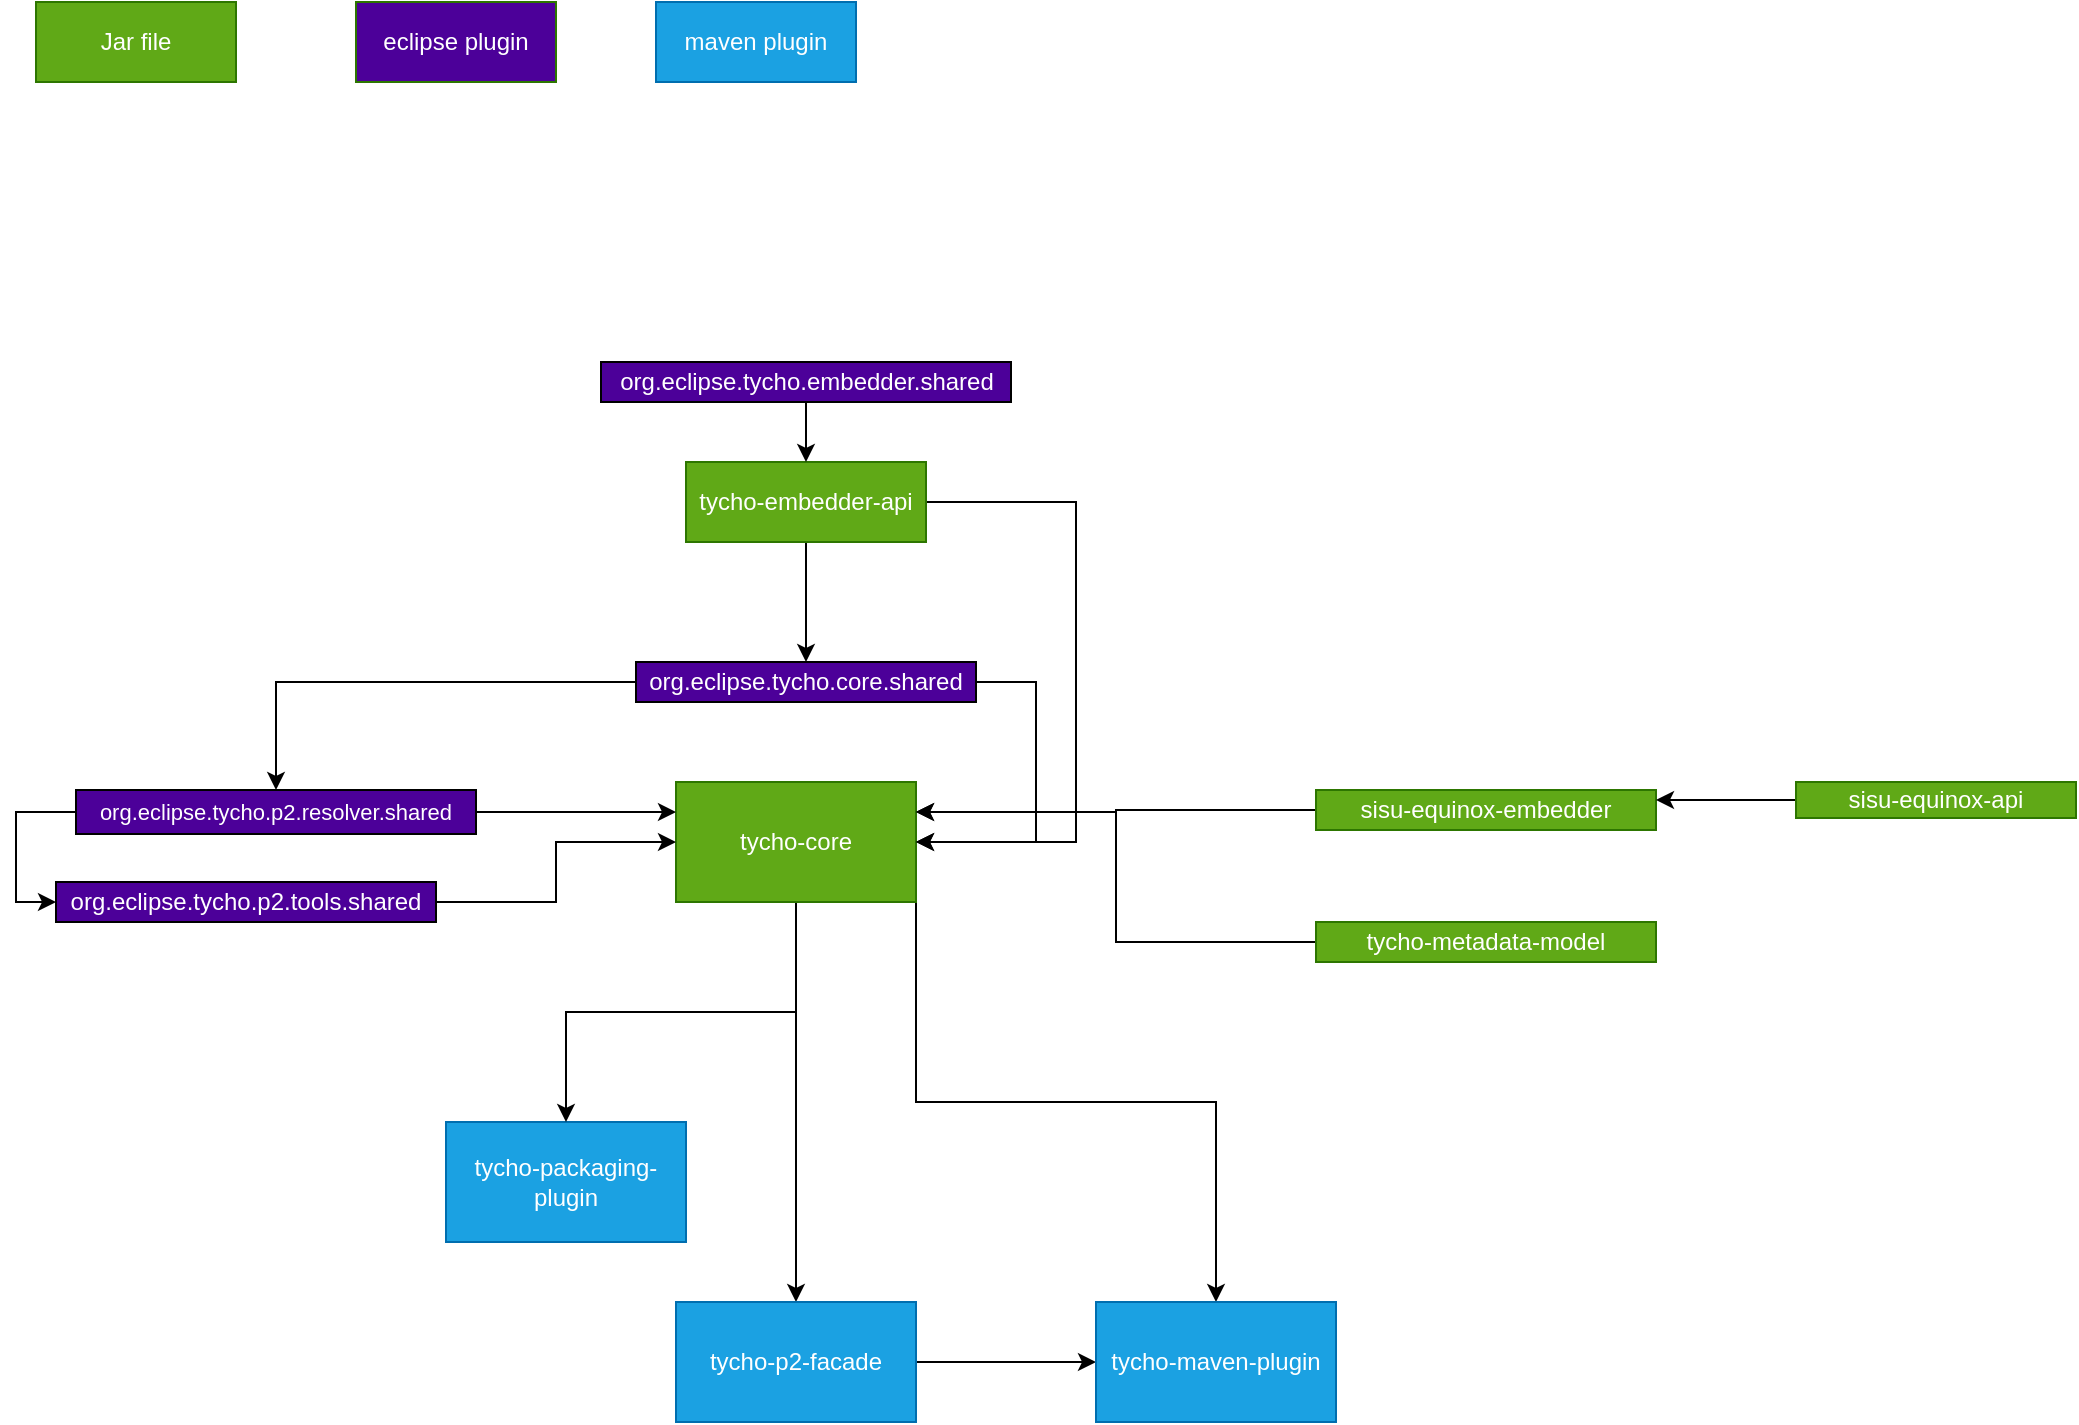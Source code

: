 <mxfile version="14.2.7" type="github" pages="2">
  <diagram id="FHFmZQXOXYVLDdbLkJBi" name="Page-1">
    <mxGraphModel dx="1929" dy="582" grid="1" gridSize="10" guides="1" tooltips="1" connect="1" arrows="1" fold="1" page="1" pageScale="1" pageWidth="827" pageHeight="1169" math="0" shadow="0">
      <root>
        <mxCell id="0" />
        <mxCell id="1" parent="0" />
        <mxCell id="WsQnj9h-rzJG_XH_zbQI-1" value="tycho-packaging-plugin" style="rounded=0;whiteSpace=wrap;html=1;fillColor=#1ba1e2;strokeColor=#006EAF;fontColor=#ffffff;" parent="1" vertex="1">
          <mxGeometry x="-365" y="570" width="120" height="60" as="geometry" />
        </mxCell>
        <mxCell id="XeX543HFN-AJkOh1X-WZ-2" style="edgeStyle=orthogonalEdgeStyle;rounded=0;orthogonalLoop=1;jettySize=auto;html=1;entryX=0.5;entryY=0;entryDx=0;entryDy=0;" parent="1" source="WsQnj9h-rzJG_XH_zbQI-2" target="WsQnj9h-rzJG_XH_zbQI-1" edge="1">
          <mxGeometry relative="1" as="geometry" />
        </mxCell>
        <mxCell id="XeX543HFN-AJkOh1X-WZ-3" style="edgeStyle=orthogonalEdgeStyle;rounded=0;orthogonalLoop=1;jettySize=auto;html=1;entryX=0.5;entryY=0;entryDx=0;entryDy=0;" parent="1" source="WsQnj9h-rzJG_XH_zbQI-2" target="XeX543HFN-AJkOh1X-WZ-1" edge="1">
          <mxGeometry relative="1" as="geometry" />
        </mxCell>
        <mxCell id="8ValJoX2CjmqTY149cfu-3" style="edgeStyle=orthogonalEdgeStyle;rounded=0;orthogonalLoop=1;jettySize=auto;html=1;exitX=1;exitY=1;exitDx=0;exitDy=0;entryX=0.5;entryY=0;entryDx=0;entryDy=0;" parent="1" source="WsQnj9h-rzJG_XH_zbQI-2" target="8ValJoX2CjmqTY149cfu-1" edge="1">
          <mxGeometry relative="1" as="geometry" />
        </mxCell>
        <mxCell id="WsQnj9h-rzJG_XH_zbQI-2" value="tycho-core" style="rounded=0;whiteSpace=wrap;html=1;fillColor=#60a917;strokeColor=#2D7600;fontColor=#ffffff;" parent="1" vertex="1">
          <mxGeometry x="-250" y="400" width="120" height="60" as="geometry" />
        </mxCell>
        <mxCell id="WsQnj9h-rzJG_XH_zbQI-17" style="edgeStyle=orthogonalEdgeStyle;rounded=0;orthogonalLoop=1;jettySize=auto;html=1;entryX=0;entryY=0.5;entryDx=0;entryDy=0;" parent="1" source="WsQnj9h-rzJG_XH_zbQI-4" target="WsQnj9h-rzJG_XH_zbQI-2" edge="1">
          <mxGeometry relative="1" as="geometry" />
        </mxCell>
        <mxCell id="WsQnj9h-rzJG_XH_zbQI-4" value="&lt;font color=&quot;#ffffff&quot;&gt;org.eclipse.tycho.p2.tools.shared&lt;/font&gt;" style="rounded=0;whiteSpace=wrap;html=1;fillColor=#4C0099;" parent="1" vertex="1">
          <mxGeometry x="-560" y="450" width="190" height="20" as="geometry" />
        </mxCell>
        <mxCell id="WsQnj9h-rzJG_XH_zbQI-22" style="edgeStyle=orthogonalEdgeStyle;rounded=0;orthogonalLoop=1;jettySize=auto;html=1;entryX=0;entryY=0.25;entryDx=0;entryDy=0;" parent="1" source="WsQnj9h-rzJG_XH_zbQI-6" target="WsQnj9h-rzJG_XH_zbQI-2" edge="1">
          <mxGeometry relative="1" as="geometry" />
        </mxCell>
        <mxCell id="WsQnj9h-rzJG_XH_zbQI-31" style="edgeStyle=orthogonalEdgeStyle;rounded=0;orthogonalLoop=1;jettySize=auto;html=1;entryX=0;entryY=0.5;entryDx=0;entryDy=0;exitX=0;exitY=0.5;exitDx=0;exitDy=0;" parent="1" source="WsQnj9h-rzJG_XH_zbQI-6" target="WsQnj9h-rzJG_XH_zbQI-4" edge="1">
          <mxGeometry relative="1" as="geometry" />
        </mxCell>
        <mxCell id="WsQnj9h-rzJG_XH_zbQI-6" value="&lt;font style=&quot;font-size: 11px&quot; color=&quot;#ffffff&quot;&gt;org.eclipse.tycho.p2.resolver.shared&lt;/font&gt;" style="rounded=0;whiteSpace=wrap;html=1;fillColor=#4C0099;" parent="1" vertex="1">
          <mxGeometry x="-550" y="404" width="200" height="22" as="geometry" />
        </mxCell>
        <mxCell id="WsQnj9h-rzJG_XH_zbQI-14" style="edgeStyle=orthogonalEdgeStyle;rounded=0;orthogonalLoop=1;jettySize=auto;html=1;entryX=1;entryY=0.25;entryDx=0;entryDy=0;" parent="1" source="WsQnj9h-rzJG_XH_zbQI-7" target="WsQnj9h-rzJG_XH_zbQI-2" edge="1">
          <mxGeometry relative="1" as="geometry" />
        </mxCell>
        <mxCell id="WsQnj9h-rzJG_XH_zbQI-7" value="sisu-equinox-embedder" style="rounded=0;whiteSpace=wrap;html=1;fillColor=#60a917;strokeColor=#2D7600;fontColor=#ffffff;" parent="1" vertex="1">
          <mxGeometry x="70" y="404" width="170" height="20" as="geometry" />
        </mxCell>
        <mxCell id="WsQnj9h-rzJG_XH_zbQI-23" style="edgeStyle=orthogonalEdgeStyle;rounded=0;orthogonalLoop=1;jettySize=auto;html=1;entryX=1;entryY=0.25;entryDx=0;entryDy=0;" parent="1" source="WsQnj9h-rzJG_XH_zbQI-8" target="WsQnj9h-rzJG_XH_zbQI-2" edge="1">
          <mxGeometry relative="1" as="geometry" />
        </mxCell>
        <mxCell id="WsQnj9h-rzJG_XH_zbQI-8" value="tycho-metadata-model" style="rounded=0;whiteSpace=wrap;html=1;fillColor=#60a917;strokeColor=#2D7600;fontColor=#ffffff;" parent="1" vertex="1">
          <mxGeometry x="70" y="470" width="170" height="20" as="geometry" />
        </mxCell>
        <mxCell id="WsQnj9h-rzJG_XH_zbQI-13" style="edgeStyle=orthogonalEdgeStyle;rounded=0;orthogonalLoop=1;jettySize=auto;html=1;entryX=1;entryY=0.5;entryDx=0;entryDy=0;" parent="1" source="WsQnj9h-rzJG_XH_zbQI-10" target="WsQnj9h-rzJG_XH_zbQI-2" edge="1">
          <mxGeometry relative="1" as="geometry">
            <Array as="points">
              <mxPoint x="-70" y="350" />
              <mxPoint x="-70" y="430" />
            </Array>
          </mxGeometry>
        </mxCell>
        <mxCell id="WsQnj9h-rzJG_XH_zbQI-34" style="edgeStyle=orthogonalEdgeStyle;rounded=0;orthogonalLoop=1;jettySize=auto;html=1;entryX=0.5;entryY=0;entryDx=0;entryDy=0;" parent="1" source="WsQnj9h-rzJG_XH_zbQI-10" target="WsQnj9h-rzJG_XH_zbQI-6" edge="1">
          <mxGeometry relative="1" as="geometry">
            <mxPoint x="-400" y="390" as="targetPoint" />
          </mxGeometry>
        </mxCell>
        <mxCell id="WsQnj9h-rzJG_XH_zbQI-10" value="&lt;font color=&quot;#ffffff&quot;&gt;org.eclipse.tycho.core.shared&lt;/font&gt;" style="rounded=0;whiteSpace=wrap;html=1;fillColor=#4C0099;" parent="1" vertex="1">
          <mxGeometry x="-270" y="340" width="170" height="20" as="geometry" />
        </mxCell>
        <mxCell id="WsQnj9h-rzJG_XH_zbQI-27" value="Jar file" style="rounded=0;whiteSpace=wrap;html=1;fillColor=#60a917;strokeColor=#2D7600;fontColor=#ffffff;" parent="1" vertex="1">
          <mxGeometry x="-570" y="10" width="100" height="40" as="geometry" />
        </mxCell>
        <mxCell id="WsQnj9h-rzJG_XH_zbQI-28" value="eclipse plugin" style="rounded=0;whiteSpace=wrap;html=1;strokeColor=#2D7600;fontColor=#ffffff;fillColor=#4C0099;" parent="1" vertex="1">
          <mxGeometry x="-410" y="10" width="100" height="40" as="geometry" />
        </mxCell>
        <mxCell id="WsQnj9h-rzJG_XH_zbQI-30" value="maven plugin" style="rounded=0;whiteSpace=wrap;html=1;strokeColor=#006EAF;fontColor=#ffffff;fillColor=#1ba1e2;" parent="1" vertex="1">
          <mxGeometry x="-260" y="10" width="100" height="40" as="geometry" />
        </mxCell>
        <mxCell id="WsQnj9h-rzJG_XH_zbQI-38" style="edgeStyle=orthogonalEdgeStyle;rounded=0;orthogonalLoop=1;jettySize=auto;html=1;" parent="1" source="WsQnj9h-rzJG_XH_zbQI-35" target="WsQnj9h-rzJG_XH_zbQI-10" edge="1">
          <mxGeometry relative="1" as="geometry" />
        </mxCell>
        <mxCell id="WsQnj9h-rzJG_XH_zbQI-39" style="edgeStyle=orthogonalEdgeStyle;rounded=0;orthogonalLoop=1;jettySize=auto;html=1;entryX=1;entryY=0.5;entryDx=0;entryDy=0;" parent="1" source="WsQnj9h-rzJG_XH_zbQI-35" target="WsQnj9h-rzJG_XH_zbQI-2" edge="1">
          <mxGeometry relative="1" as="geometry">
            <Array as="points">
              <mxPoint x="-50" y="260" />
              <mxPoint x="-50" y="430" />
            </Array>
          </mxGeometry>
        </mxCell>
        <mxCell id="WsQnj9h-rzJG_XH_zbQI-35" value="tycho-embedder-api" style="rounded=0;whiteSpace=wrap;html=1;fillColor=#60a917;strokeColor=#2D7600;fontColor=#ffffff;" parent="1" vertex="1">
          <mxGeometry x="-245" y="240" width="120" height="40" as="geometry" />
        </mxCell>
        <mxCell id="WsQnj9h-rzJG_XH_zbQI-37" style="edgeStyle=orthogonalEdgeStyle;rounded=0;orthogonalLoop=1;jettySize=auto;html=1;entryX=0.5;entryY=0;entryDx=0;entryDy=0;" parent="1" source="WsQnj9h-rzJG_XH_zbQI-36" target="WsQnj9h-rzJG_XH_zbQI-35" edge="1">
          <mxGeometry relative="1" as="geometry" />
        </mxCell>
        <mxCell id="WsQnj9h-rzJG_XH_zbQI-36" value="&lt;font color=&quot;#ffffff&quot;&gt;org.eclipse.tycho.embedder.shared&lt;/font&gt;" style="rounded=0;whiteSpace=wrap;html=1;fillColor=#4C0099;" parent="1" vertex="1">
          <mxGeometry x="-287.5" y="190" width="205" height="20" as="geometry" />
        </mxCell>
        <mxCell id="WsQnj9h-rzJG_XH_zbQI-41" style="edgeStyle=orthogonalEdgeStyle;rounded=0;orthogonalLoop=1;jettySize=auto;html=1;entryX=1;entryY=0.25;entryDx=0;entryDy=0;" parent="1" source="WsQnj9h-rzJG_XH_zbQI-40" target="WsQnj9h-rzJG_XH_zbQI-7" edge="1">
          <mxGeometry relative="1" as="geometry" />
        </mxCell>
        <mxCell id="WsQnj9h-rzJG_XH_zbQI-40" value="sisu-equinox-api" style="rounded=0;whiteSpace=wrap;html=1;fillColor=#60a917;strokeColor=#2D7600;fontColor=#ffffff;" parent="1" vertex="1">
          <mxGeometry x="310" y="400" width="140" height="18" as="geometry" />
        </mxCell>
        <mxCell id="8ValJoX2CjmqTY149cfu-2" style="edgeStyle=orthogonalEdgeStyle;rounded=0;orthogonalLoop=1;jettySize=auto;html=1;entryX=0;entryY=0.5;entryDx=0;entryDy=0;" parent="1" source="XeX543HFN-AJkOh1X-WZ-1" target="8ValJoX2CjmqTY149cfu-1" edge="1">
          <mxGeometry relative="1" as="geometry" />
        </mxCell>
        <mxCell id="XeX543HFN-AJkOh1X-WZ-1" value="tycho-p2-facade" style="rounded=0;whiteSpace=wrap;html=1;fillColor=#1ba1e2;strokeColor=#006EAF;fontColor=#ffffff;" parent="1" vertex="1">
          <mxGeometry x="-250" y="660" width="120" height="60" as="geometry" />
        </mxCell>
        <mxCell id="8ValJoX2CjmqTY149cfu-1" value="tycho-maven-plugin" style="rounded=0;whiteSpace=wrap;html=1;fillColor=#1ba1e2;strokeColor=#006EAF;fontColor=#ffffff;" parent="1" vertex="1">
          <mxGeometry x="-40" y="660" width="120" height="60" as="geometry" />
        </mxCell>
      </root>
    </mxGraphModel>
  </diagram>
  <diagram id="u7dNzONmQHk-Ejhbe6oM" name="Page-2">
    <mxGraphModel dx="1929" dy="582" grid="1" gridSize="10" guides="1" tooltips="1" connect="1" arrows="1" fold="1" page="1" pageScale="1" pageWidth="827" pageHeight="1169" math="0" shadow="0">
      <root>
        <mxCell id="OyFmmNVFN0ZT825CE6Ih-0" />
        <mxCell id="OyFmmNVFN0ZT825CE6Ih-1" parent="OyFmmNVFN0ZT825CE6Ih-0" />
        <mxCell id="QgpHJhVKIHWo3PefqERM-1" style="edgeStyle=orthogonalEdgeStyle;rounded=0;orthogonalLoop=1;jettySize=auto;html=1;" edge="1" parent="OyFmmNVFN0ZT825CE6Ih-1" source="-7EpJ2uQ8WtJ-UQNfC0B-0" target="QgpHJhVKIHWo3PefqERM-0">
          <mxGeometry relative="1" as="geometry" />
        </mxCell>
        <mxCell id="-7EpJ2uQ8WtJ-UQNfC0B-0" value="tycho-p2-repository-plugin" style="rounded=0;whiteSpace=wrap;html=1;fillColor=#1ba1e2;strokeColor=#006EAF;fontColor=#ffffff;" vertex="1" parent="OyFmmNVFN0ZT825CE6Ih-1">
          <mxGeometry x="-590" y="630" width="120" height="60" as="geometry" />
        </mxCell>
        <mxCell id="QgpHJhVKIHWo3PefqERM-0" value="org.eclipse.tycho.p2.tools.shared" style="rounded=0;whiteSpace=wrap;html=1;strokeColor=#2D7600;fontColor=#ffffff;fillColor=#4C0099;" vertex="1" parent="OyFmmNVFN0ZT825CE6Ih-1">
          <mxGeometry x="-655" y="450" width="250" height="60" as="geometry" />
        </mxCell>
      </root>
    </mxGraphModel>
  </diagram>
</mxfile>
